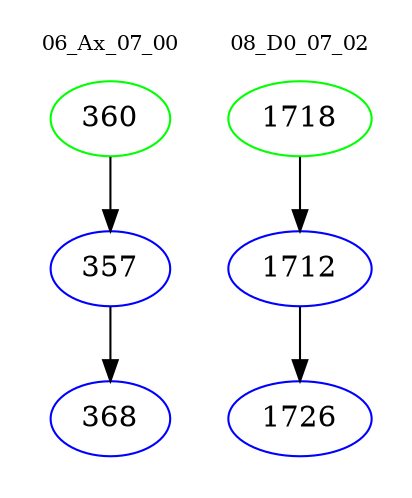 digraph{
subgraph cluster_0 {
color = white
label = "06_Ax_07_00";
fontsize=10;
T0_360 [label="360", color="green"]
T0_360 -> T0_357 [color="black"]
T0_357 [label="357", color="blue"]
T0_357 -> T0_368 [color="black"]
T0_368 [label="368", color="blue"]
}
subgraph cluster_1 {
color = white
label = "08_D0_07_02";
fontsize=10;
T1_1718 [label="1718", color="green"]
T1_1718 -> T1_1712 [color="black"]
T1_1712 [label="1712", color="blue"]
T1_1712 -> T1_1726 [color="black"]
T1_1726 [label="1726", color="blue"]
}
}
